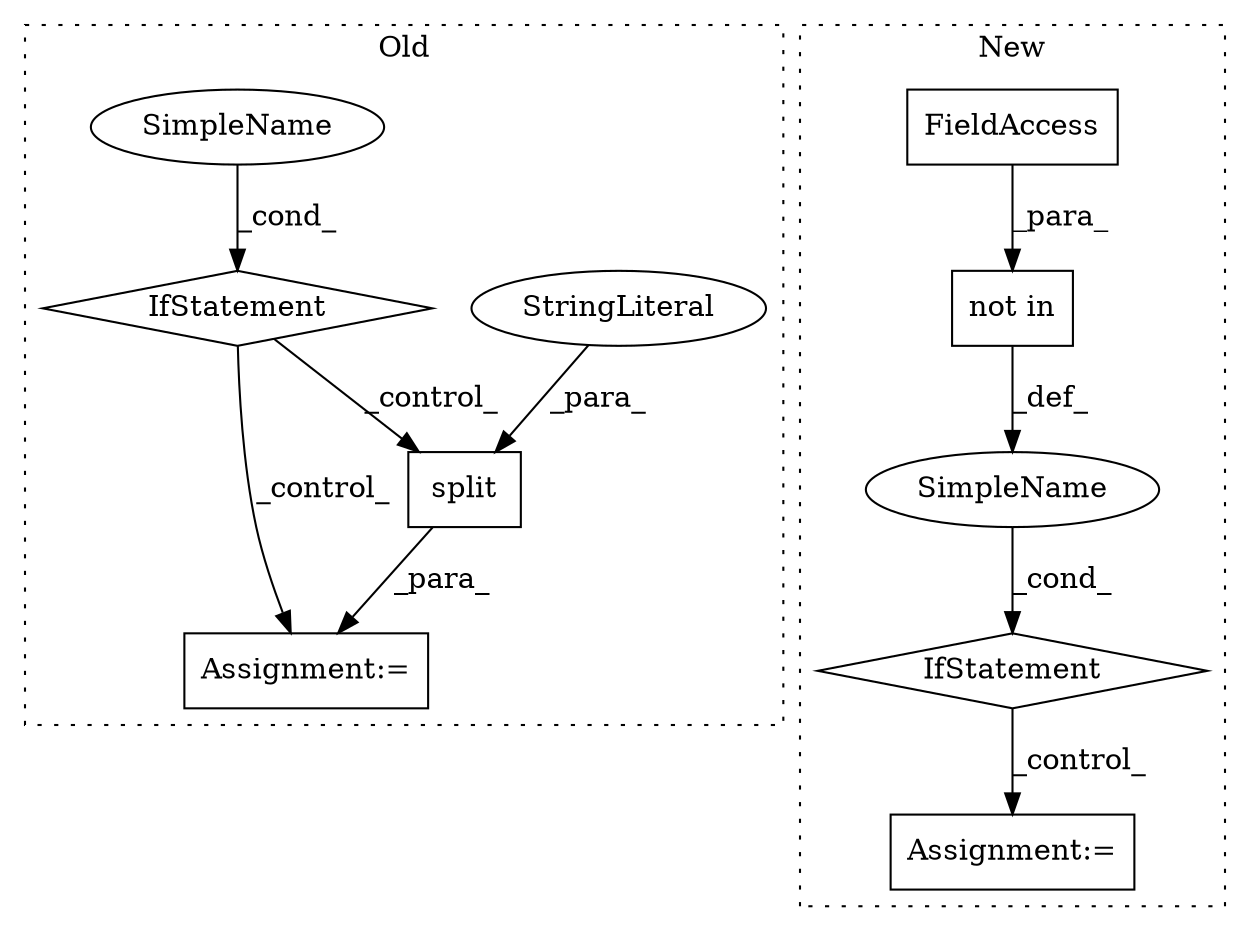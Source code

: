 digraph G {
subgraph cluster0 {
1 [label="split" a="32" s="807,816" l="6,1" shape="box"];
4 [label="StringLiteral" a="45" s="813" l="3" shape="ellipse"];
6 [label="Assignment:=" a="7" s="776" l="1" shape="box"];
7 [label="IfStatement" a="25" s="475,502" l="4,2" shape="diamond"];
10 [label="SimpleName" a="42" s="" l="" shape="ellipse"];
label = "Old";
style="dotted";
}
subgraph cluster1 {
2 [label="not in" a="108" s="1244" l="40" shape="box"];
3 [label="IfStatement" a="25" s="1236,1284" l="8,2" shape="diamond"];
5 [label="FieldAccess" a="22" s="1244" l="17" shape="box"];
8 [label="SimpleName" a="42" s="" l="" shape="ellipse"];
9 [label="Assignment:=" a="7" s="1328" l="1" shape="box"];
label = "New";
style="dotted";
}
1 -> 6 [label="_para_"];
2 -> 8 [label="_def_"];
3 -> 9 [label="_control_"];
4 -> 1 [label="_para_"];
5 -> 2 [label="_para_"];
7 -> 6 [label="_control_"];
7 -> 1 [label="_control_"];
8 -> 3 [label="_cond_"];
10 -> 7 [label="_cond_"];
}